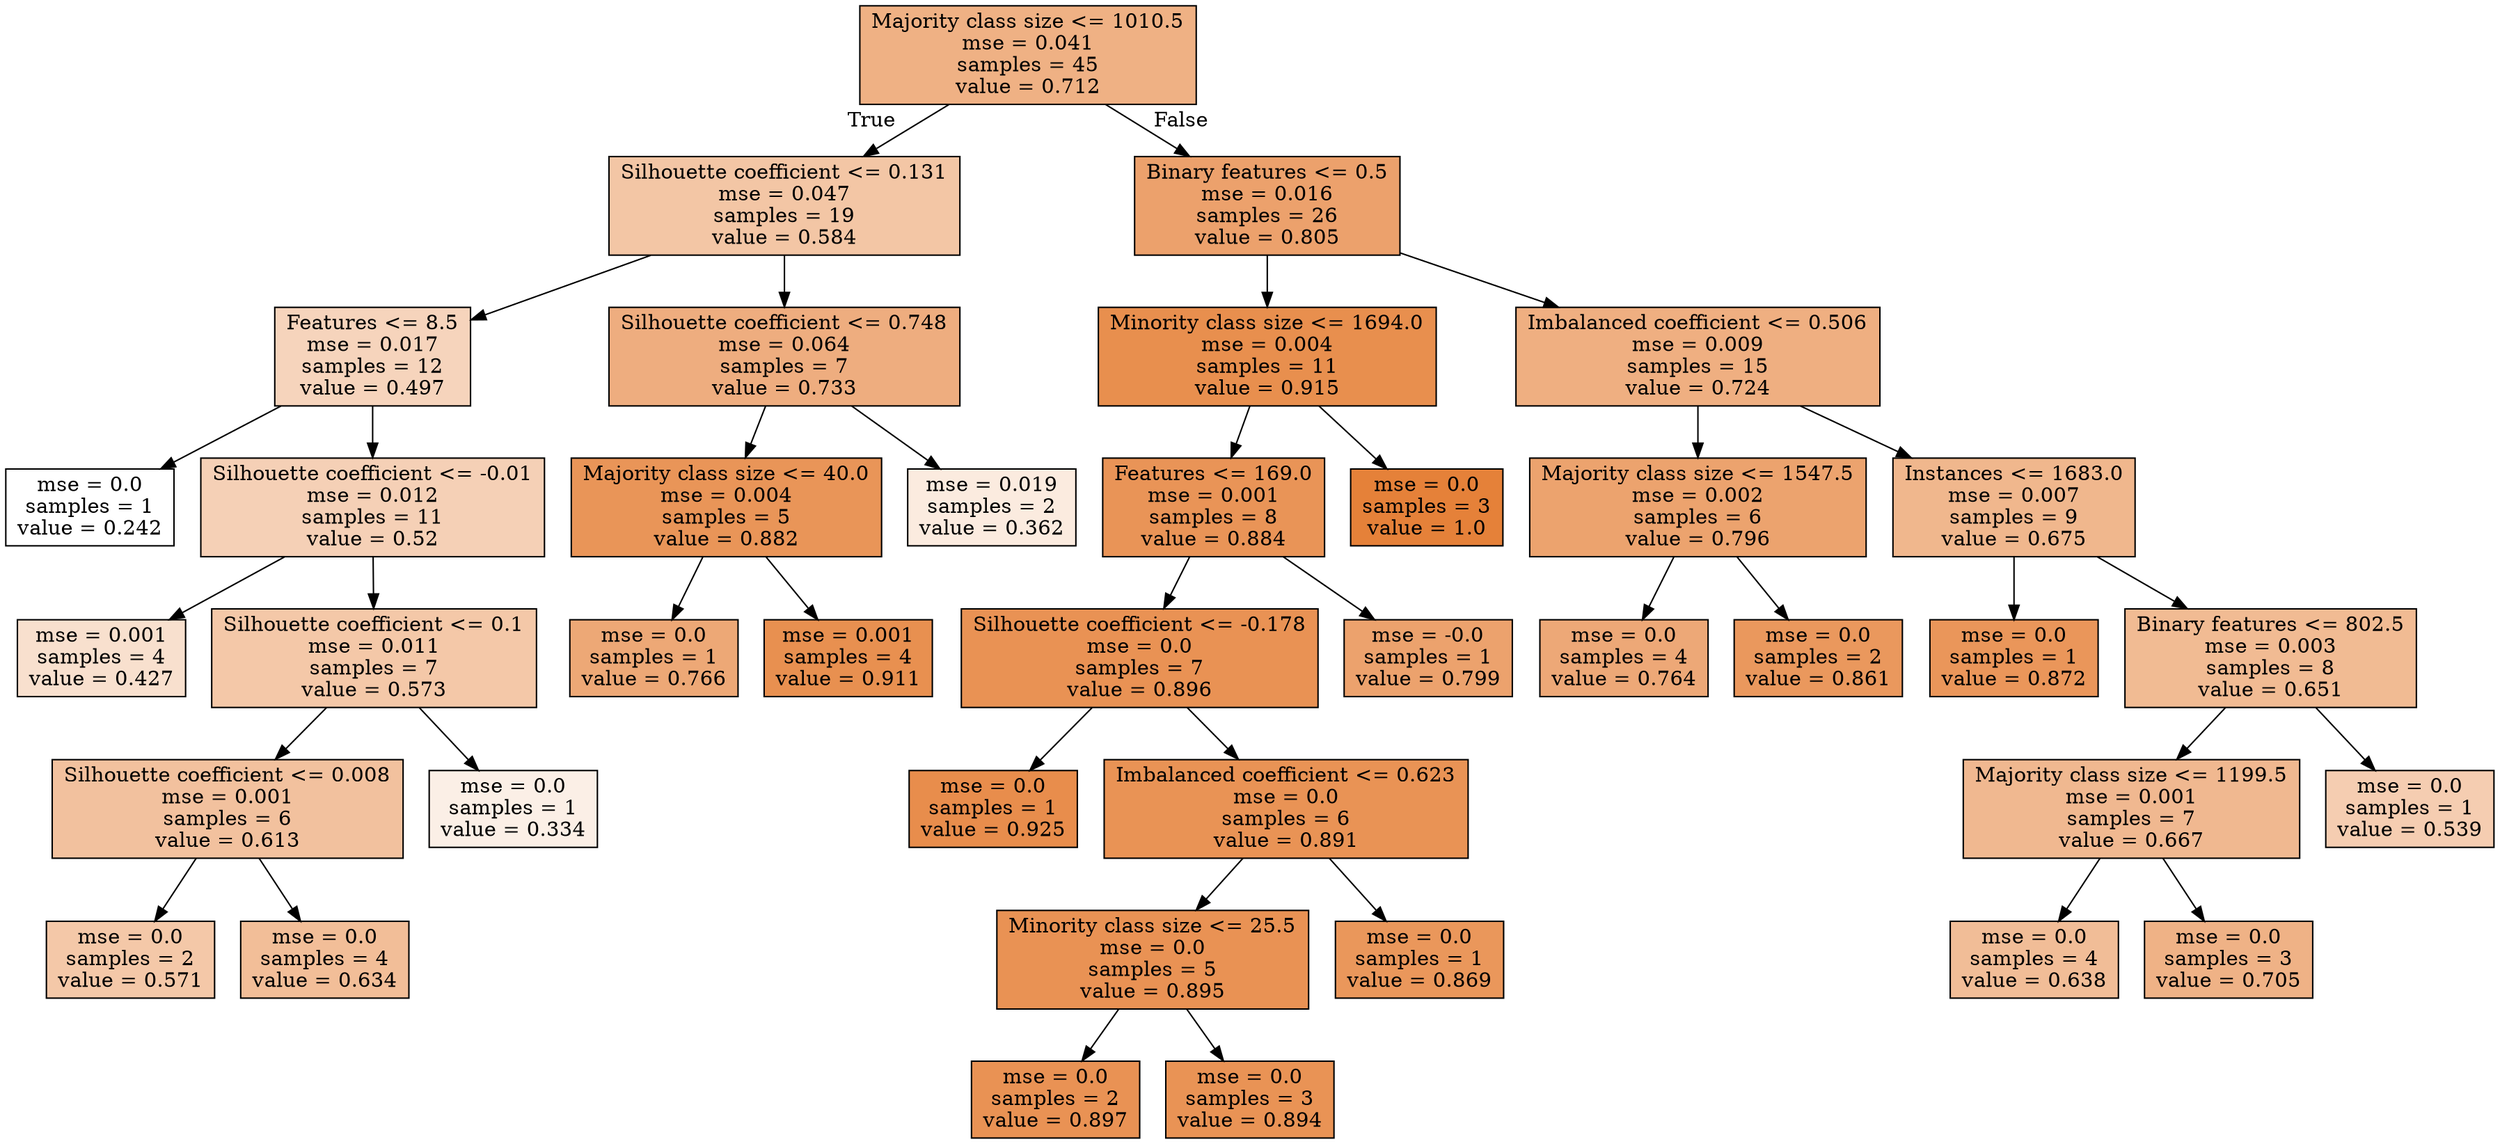 digraph Tree {
node [shape=box, style="filled", color="black"] ;
0 [label="Majority class size <= 1010.5\nmse = 0.041\nsamples = 45\nvalue = 0.712", fillcolor="#e581399e"] ;
1 [label="Silhouette coefficient <= 0.131\nmse = 0.047\nsamples = 19\nvalue = 0.584", fillcolor="#e5813973"] ;
0 -> 1 [labeldistance=2.5, labelangle=45, headlabel="True"] ;
2 [label="Features <= 8.5\nmse = 0.017\nsamples = 12\nvalue = 0.497", fillcolor="#e5813956"] ;
1 -> 2 ;
3 [label="mse = 0.0\nsamples = 1\nvalue = 0.242", fillcolor="#e5813900"] ;
2 -> 3 ;
4 [label="Silhouette coefficient <= -0.01\nmse = 0.012\nsamples = 11\nvalue = 0.52", fillcolor="#e581395e"] ;
2 -> 4 ;
5 [label="mse = 0.001\nsamples = 4\nvalue = 0.427", fillcolor="#e581393e"] ;
4 -> 5 ;
6 [label="Silhouette coefficient <= 0.1\nmse = 0.011\nsamples = 7\nvalue = 0.573", fillcolor="#e581396f"] ;
4 -> 6 ;
7 [label="Silhouette coefficient <= 0.008\nmse = 0.001\nsamples = 6\nvalue = 0.613", fillcolor="#e581397d"] ;
6 -> 7 ;
8 [label="mse = 0.0\nsamples = 2\nvalue = 0.571", fillcolor="#e581396f"] ;
7 -> 8 ;
9 [label="mse = 0.0\nsamples = 4\nvalue = 0.634", fillcolor="#e5813984"] ;
7 -> 9 ;
10 [label="mse = 0.0\nsamples = 1\nvalue = 0.334", fillcolor="#e581391f"] ;
6 -> 10 ;
11 [label="Silhouette coefficient <= 0.748\nmse = 0.064\nsamples = 7\nvalue = 0.733", fillcolor="#e58139a5"] ;
1 -> 11 ;
12 [label="Majority class size <= 40.0\nmse = 0.004\nsamples = 5\nvalue = 0.882", fillcolor="#e58139d7"] ;
11 -> 12 ;
13 [label="mse = 0.0\nsamples = 1\nvalue = 0.766", fillcolor="#e58139b0"] ;
12 -> 13 ;
14 [label="mse = 0.001\nsamples = 4\nvalue = 0.911", fillcolor="#e58139e1"] ;
12 -> 14 ;
15 [label="mse = 0.019\nsamples = 2\nvalue = 0.362", fillcolor="#e5813928"] ;
11 -> 15 ;
16 [label="Binary features <= 0.5\nmse = 0.016\nsamples = 26\nvalue = 0.805", fillcolor="#e58139bd"] ;
0 -> 16 [labeldistance=2.5, labelangle=-45, headlabel="False"] ;
17 [label="Minority class size <= 1694.0\nmse = 0.004\nsamples = 11\nvalue = 0.915", fillcolor="#e58139e3"] ;
16 -> 17 ;
18 [label="Features <= 169.0\nmse = 0.001\nsamples = 8\nvalue = 0.884", fillcolor="#e58139d8"] ;
17 -> 18 ;
19 [label="Silhouette coefficient <= -0.178\nmse = 0.0\nsamples = 7\nvalue = 0.896", fillcolor="#e58139dc"] ;
18 -> 19 ;
20 [label="mse = 0.0\nsamples = 1\nvalue = 0.925", fillcolor="#e58139e6"] ;
19 -> 20 ;
21 [label="Imbalanced coefficient <= 0.623\nmse = 0.0\nsamples = 6\nvalue = 0.891", fillcolor="#e58139da"] ;
19 -> 21 ;
22 [label="Minority class size <= 25.5\nmse = 0.0\nsamples = 5\nvalue = 0.895", fillcolor="#e58139dc"] ;
21 -> 22 ;
23 [label="mse = 0.0\nsamples = 2\nvalue = 0.897", fillcolor="#e58139dc"] ;
22 -> 23 ;
24 [label="mse = 0.0\nsamples = 3\nvalue = 0.894", fillcolor="#e58139db"] ;
22 -> 24 ;
25 [label="mse = 0.0\nsamples = 1\nvalue = 0.869", fillcolor="#e58139d3"] ;
21 -> 25 ;
26 [label="mse = -0.0\nsamples = 1\nvalue = 0.799", fillcolor="#e58139bb"] ;
18 -> 26 ;
27 [label="mse = 0.0\nsamples = 3\nvalue = 1.0", fillcolor="#e58139ff"] ;
17 -> 27 ;
28 [label="Imbalanced coefficient <= 0.506\nmse = 0.009\nsamples = 15\nvalue = 0.724", fillcolor="#e58139a2"] ;
16 -> 28 ;
29 [label="Majority class size <= 1547.5\nmse = 0.002\nsamples = 6\nvalue = 0.796", fillcolor="#e58139ba"] ;
28 -> 29 ;
30 [label="mse = 0.0\nsamples = 4\nvalue = 0.764", fillcolor="#e58139af"] ;
29 -> 30 ;
31 [label="mse = 0.0\nsamples = 2\nvalue = 0.861", fillcolor="#e58139d0"] ;
29 -> 31 ;
32 [label="Instances <= 1683.0\nmse = 0.007\nsamples = 9\nvalue = 0.675", fillcolor="#e5813992"] ;
28 -> 32 ;
33 [label="mse = 0.0\nsamples = 1\nvalue = 0.872", fillcolor="#e58139d4"] ;
32 -> 33 ;
34 [label="Binary features <= 802.5\nmse = 0.003\nsamples = 8\nvalue = 0.651", fillcolor="#e581398a"] ;
32 -> 34 ;
35 [label="Majority class size <= 1199.5\nmse = 0.001\nsamples = 7\nvalue = 0.667", fillcolor="#e581398f"] ;
34 -> 35 ;
36 [label="mse = 0.0\nsamples = 4\nvalue = 0.638", fillcolor="#e5813985"] ;
35 -> 36 ;
37 [label="mse = 0.0\nsamples = 3\nvalue = 0.705", fillcolor="#e581399c"] ;
35 -> 37 ;
38 [label="mse = 0.0\nsamples = 1\nvalue = 0.539", fillcolor="#e5813964"] ;
34 -> 38 ;
}